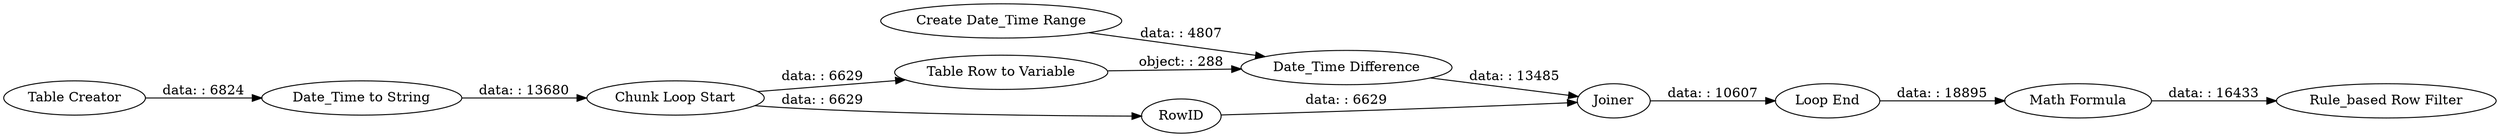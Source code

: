 digraph {
	"-1785592308818755103_6" [label="Chunk Loop Start"]
	"-1785592308818755103_5" [label="Table Row to Variable"]
	"-1785592308818755103_3" [label="Table Creator"]
	"-1785592308818755103_9" [label=RowID]
	"-1785592308818755103_2" [label="Date_Time Difference"]
	"-1785592308818755103_7" [label="Loop End"]
	"-1785592308818755103_4" [label="Date_Time to String"]
	"-1785592308818755103_11" [label="Rule_based Row Filter"]
	"-1785592308818755103_8" [label=Joiner]
	"-1785592308818755103_1" [label="Create Date_Time Range"]
	"-1785592308818755103_10" [label="Math Formula"]
	"-1785592308818755103_8" -> "-1785592308818755103_7" [label="data: : 10607"]
	"-1785592308818755103_4" -> "-1785592308818755103_6" [label="data: : 13680"]
	"-1785592308818755103_2" -> "-1785592308818755103_8" [label="data: : 13485"]
	"-1785592308818755103_5" -> "-1785592308818755103_2" [label="object: : 288"]
	"-1785592308818755103_3" -> "-1785592308818755103_4" [label="data: : 6824"]
	"-1785592308818755103_6" -> "-1785592308818755103_5" [label="data: : 6629"]
	"-1785592308818755103_7" -> "-1785592308818755103_10" [label="data: : 18895"]
	"-1785592308818755103_6" -> "-1785592308818755103_9" [label="data: : 6629"]
	"-1785592308818755103_10" -> "-1785592308818755103_11" [label="data: : 16433"]
	"-1785592308818755103_1" -> "-1785592308818755103_2" [label="data: : 4807"]
	"-1785592308818755103_9" -> "-1785592308818755103_8" [label="data: : 6629"]
	rankdir=LR
}
